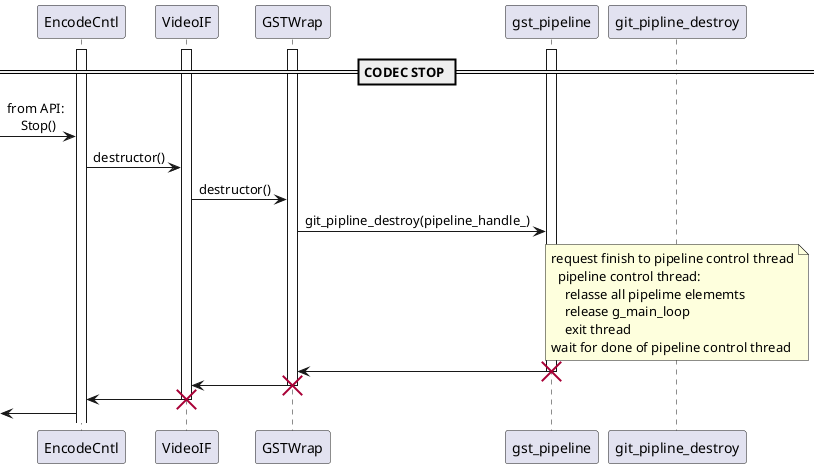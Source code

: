 @startuml
'participant NodeRef
'participant EditCntl
participant EncodeCntl
'participant EncodeCntlThread
'participant thread_function
participant VideoIF
'participant VideoOutput
'participant VideoEncoder
'participant EncoderBase
'participant VideoStreamPacket
participant GSTWrap
participant gst_pipeline

activate EncodeCntl
'activate EncodeCntlThread
activate VideoIF
activate GSTWrap
activate gst_pipeline

== CODEC STOP ==
[-> EncodeCntl: from API:\n    Stop()
EncodeCntl -> VideoIF : destructor()
VideoIF -> GSTWrap : destructor()
GSTWrap -> gst_pipeline : git_pipline_destroy(pipeline_handle_)
note over git_pipline_destroy
request finish to pipeline control thread
  pipeline control thread:
    relasse all pipelime elememts
    release g_main_loop
    exit thread
wait for done of pipeline control thread
end note
GSTWrap <- gst_pipeline
destroy gst_pipeline
VideoIF <- GSTWrap
destroy GSTWrap
EncodeCntl <- VideoIF
destroy VideoIF
[<- EncodeCntl

@enduml


